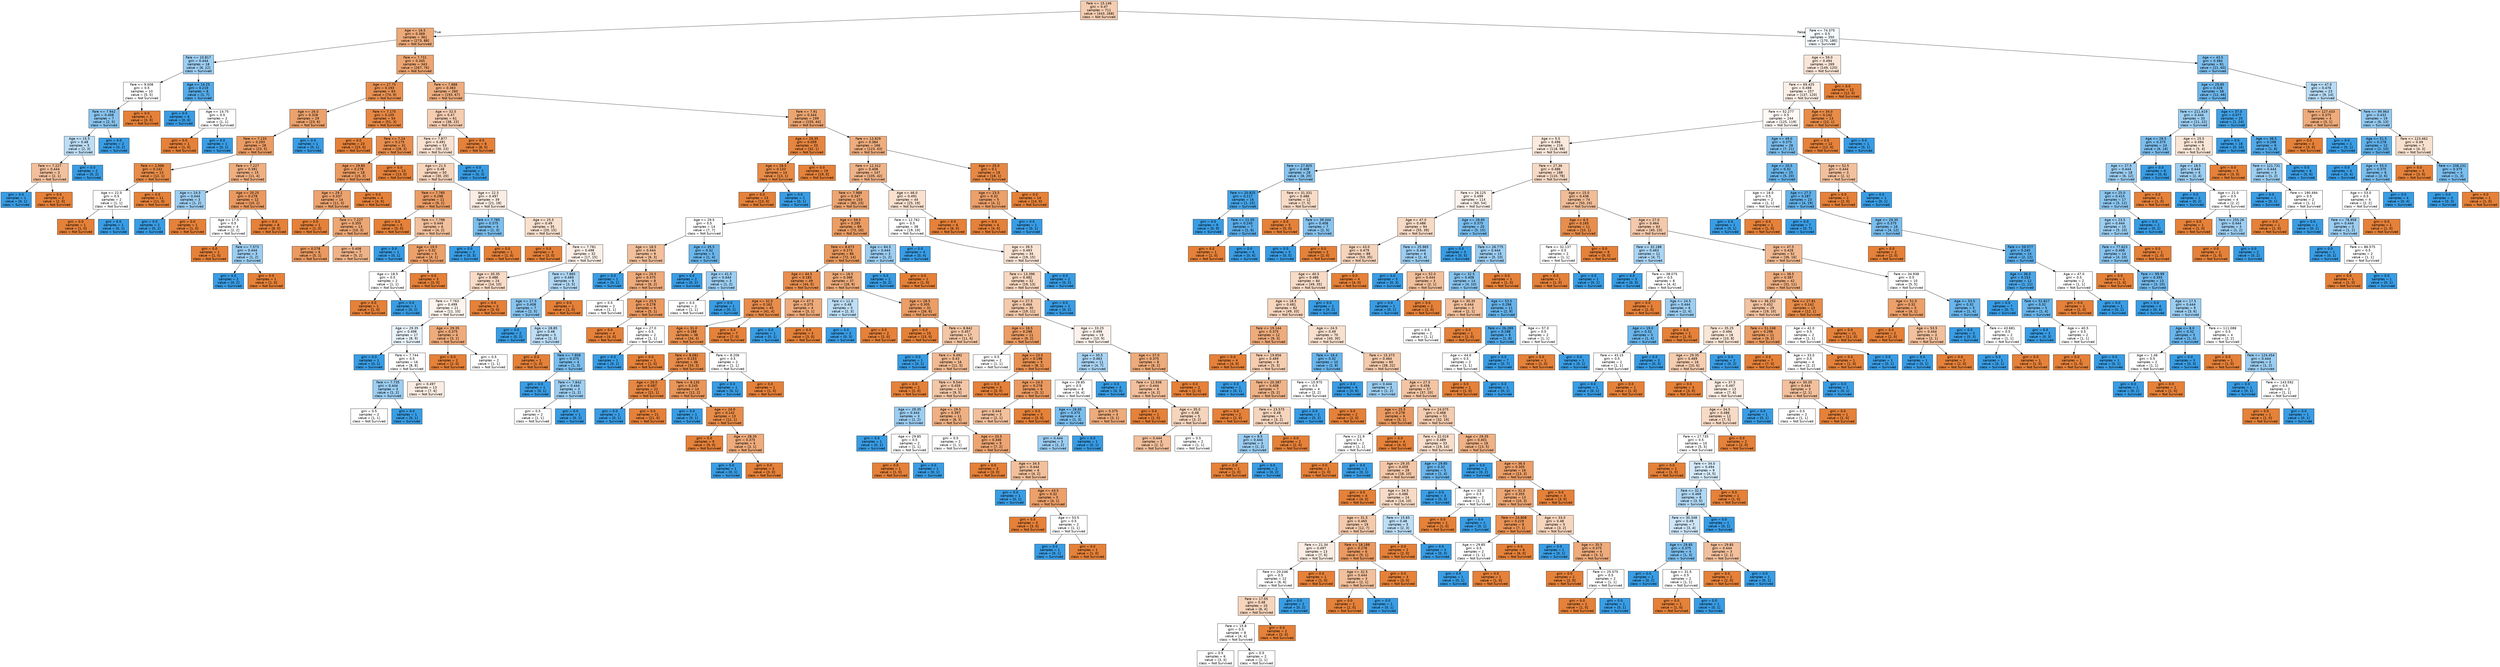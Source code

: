 digraph Tree {
node [shape=box, style="filled", color="black", fontname="helvetica"] ;
edge [fontname="helvetica"] ;
0 [label="Fare <= 15.146\ngini = 0.47\nsamples = 711\nvalue = [443, 268]\nclass = Not Survived", fillcolor="#f5cdb1"] ;
1 [label="Age <= 16.5\ngini = 0.369\nsamples = 361\nvalue = [273, 88]\nclass = Not Survived", fillcolor="#edaa79"] ;
0 -> 1 [labeldistance=2.5, labelangle=45, headlabel="True"] ;
2 [label="Fare <= 10.817\ngini = 0.444\nsamples = 18\nvalue = [6, 12]\nclass = Survived", fillcolor="#9ccef2"] ;
1 -> 2 ;
3 [label="Fare <= 9.008\ngini = 0.5\nsamples = 10\nvalue = [5, 5]\nclass = Not Survived", fillcolor="#ffffff"] ;
2 -> 3 ;
4 [label="Fare <= 7.942\ngini = 0.408\nsamples = 7\nvalue = [2, 5]\nclass = Survived", fillcolor="#88c4ef"] ;
3 -> 4 ;
5 [label="Age <= 15.5\ngini = 0.48\nsamples = 5\nvalue = [2, 3]\nclass = Survived", fillcolor="#bddef6"] ;
4 -> 5 ;
6 [label="Fare <= 7.227\ngini = 0.444\nsamples = 3\nvalue = [2, 1]\nclass = Not Survived", fillcolor="#f2c09c"] ;
5 -> 6 ;
7 [label="gini = 0.0\nsamples = 1\nvalue = [0, 1]\nclass = Survived", fillcolor="#399de5"] ;
6 -> 7 ;
8 [label="gini = 0.0\nsamples = 2\nvalue = [2, 0]\nclass = Not Survived", fillcolor="#e58139"] ;
6 -> 8 ;
9 [label="gini = 0.0\nsamples = 2\nvalue = [0, 2]\nclass = Survived", fillcolor="#399de5"] ;
5 -> 9 ;
10 [label="gini = 0.0\nsamples = 2\nvalue = [0, 2]\nclass = Survived", fillcolor="#399de5"] ;
4 -> 10 ;
11 [label="gini = 0.0\nsamples = 3\nvalue = [3, 0]\nclass = Not Survived", fillcolor="#e58139"] ;
3 -> 11 ;
12 [label="Age <= 14.25\ngini = 0.219\nsamples = 8\nvalue = [1, 7]\nclass = Survived", fillcolor="#55abe9"] ;
2 -> 12 ;
13 [label="gini = 0.0\nsamples = 6\nvalue = [0, 6]\nclass = Survived", fillcolor="#399de5"] ;
12 -> 13 ;
14 [label="Age <= 14.75\ngini = 0.5\nsamples = 2\nvalue = [1, 1]\nclass = Not Survived", fillcolor="#ffffff"] ;
12 -> 14 ;
15 [label="gini = 0.0\nsamples = 1\nvalue = [1, 0]\nclass = Not Survived", fillcolor="#e58139"] ;
14 -> 15 ;
16 [label="gini = 0.0\nsamples = 1\nvalue = [0, 1]\nclass = Survived", fillcolor="#399de5"] ;
14 -> 16 ;
17 [label="Fare <= 7.731\ngini = 0.345\nsamples = 343\nvalue = [267, 76]\nclass = Not Survived", fillcolor="#eca571"] ;
1 -> 17 ;
18 [label="Age <= 27.75\ngini = 0.193\nsamples = 83\nvalue = [74, 9]\nclass = Not Survived", fillcolor="#e89051"] ;
17 -> 18 ;
19 [label="Age <= 26.0\ngini = 0.328\nsamples = 29\nvalue = [23, 6]\nclass = Not Survived", fillcolor="#eca26d"] ;
18 -> 19 ;
20 [label="Fare <= 7.133\ngini = 0.293\nsamples = 28\nvalue = [23, 5]\nclass = Not Survived", fillcolor="#eb9c64"] ;
19 -> 20 ;
21 [label="Fare <= 2.006\ngini = 0.142\nsamples = 13\nvalue = [12, 1]\nclass = Not Survived", fillcolor="#e78c49"] ;
20 -> 21 ;
22 [label="Age <= 22.0\ngini = 0.5\nsamples = 2\nvalue = [1, 1]\nclass = Not Survived", fillcolor="#ffffff"] ;
21 -> 22 ;
23 [label="gini = 0.0\nsamples = 1\nvalue = [1, 0]\nclass = Not Survived", fillcolor="#e58139"] ;
22 -> 23 ;
24 [label="gini = 0.0\nsamples = 1\nvalue = [0, 1]\nclass = Survived", fillcolor="#399de5"] ;
22 -> 24 ;
25 [label="gini = 0.0\nsamples = 11\nvalue = [11, 0]\nclass = Not Survived", fillcolor="#e58139"] ;
21 -> 25 ;
26 [label="Fare <= 7.227\ngini = 0.391\nsamples = 15\nvalue = [11, 4]\nclass = Not Survived", fillcolor="#eeaf81"] ;
20 -> 26 ;
27 [label="Age <= 24.5\ngini = 0.444\nsamples = 3\nvalue = [1, 2]\nclass = Survived", fillcolor="#9ccef2"] ;
26 -> 27 ;
28 [label="gini = 0.0\nsamples = 2\nvalue = [0, 2]\nclass = Survived", fillcolor="#399de5"] ;
27 -> 28 ;
29 [label="gini = 0.0\nsamples = 1\nvalue = [1, 0]\nclass = Not Survived", fillcolor="#e58139"] ;
27 -> 29 ;
30 [label="Age <= 20.25\ngini = 0.278\nsamples = 12\nvalue = [10, 2]\nclass = Not Survived", fillcolor="#ea9a61"] ;
26 -> 30 ;
31 [label="Age <= 17.5\ngini = 0.5\nsamples = 4\nvalue = [2, 2]\nclass = Not Survived", fillcolor="#ffffff"] ;
30 -> 31 ;
32 [label="gini = 0.0\nsamples = 1\nvalue = [1, 0]\nclass = Not Survived", fillcolor="#e58139"] ;
31 -> 32 ;
33 [label="Fare <= 7.573\ngini = 0.444\nsamples = 3\nvalue = [1, 2]\nclass = Survived", fillcolor="#9ccef2"] ;
31 -> 33 ;
34 [label="gini = 0.0\nsamples = 2\nvalue = [0, 2]\nclass = Survived", fillcolor="#399de5"] ;
33 -> 34 ;
35 [label="gini = 0.0\nsamples = 1\nvalue = [1, 0]\nclass = Not Survived", fillcolor="#e58139"] ;
33 -> 35 ;
36 [label="gini = 0.0\nsamples = 8\nvalue = [8, 0]\nclass = Not Survived", fillcolor="#e58139"] ;
30 -> 36 ;
37 [label="gini = 0.0\nsamples = 1\nvalue = [0, 1]\nclass = Survived", fillcolor="#399de5"] ;
19 -> 37 ;
38 [label="Fare <= 7.175\ngini = 0.105\nsamples = 54\nvalue = [51, 3]\nclass = Not Survived", fillcolor="#e78845"] ;
18 -> 38 ;
39 [label="gini = 0.0\nsamples = 23\nvalue = [23, 0]\nclass = Not Survived", fillcolor="#e58139"] ;
38 -> 39 ;
40 [label="Fare <= 7.24\ngini = 0.175\nsamples = 31\nvalue = [28, 3]\nclass = Not Survived", fillcolor="#e88e4e"] ;
38 -> 40 ;
41 [label="Age <= 29.85\ngini = 0.278\nsamples = 18\nvalue = [15, 3]\nclass = Not Survived", fillcolor="#ea9a61"] ;
40 -> 41 ;
42 [label="Age <= 29.1\ngini = 0.337\nsamples = 14\nvalue = [11, 3]\nclass = Not Survived", fillcolor="#eca36f"] ;
41 -> 42 ;
43 [label="gini = 0.0\nsamples = 1\nvalue = [1, 0]\nclass = Not Survived", fillcolor="#e58139"] ;
42 -> 43 ;
44 [label="Fare <= 7.227\ngini = 0.355\nsamples = 13\nvalue = [10, 3]\nclass = Not Survived", fillcolor="#eda774"] ;
42 -> 44 ;
45 [label="gini = 0.278\nsamples = 6\nvalue = [5, 1]\nclass = Not Survived", fillcolor="#ea9a61"] ;
44 -> 45 ;
46 [label="gini = 0.408\nsamples = 7\nvalue = [5, 2]\nclass = Not Survived", fillcolor="#efb388"] ;
44 -> 46 ;
47 [label="gini = 0.0\nsamples = 4\nvalue = [4, 0]\nclass = Not Survived", fillcolor="#e58139"] ;
41 -> 47 ;
48 [label="gini = 0.0\nsamples = 13\nvalue = [13, 0]\nclass = Not Survived", fillcolor="#e58139"] ;
40 -> 48 ;
49 [label="Fare <= 7.888\ngini = 0.383\nsamples = 260\nvalue = [193, 67]\nclass = Not Survived", fillcolor="#eead7e"] ;
17 -> 49 ;
50 [label="Age <= 32.5\ngini = 0.47\nsamples = 61\nvalue = [38, 23]\nclass = Not Survived", fillcolor="#f5cdb1"] ;
49 -> 50 ;
51 [label="Fare <= 7.877\ngini = 0.491\nsamples = 53\nvalue = [30, 23]\nclass = Not Survived", fillcolor="#f9e2d1"] ;
50 -> 51 ;
52 [label="Age <= 21.5\ngini = 0.48\nsamples = 50\nvalue = [30, 20]\nclass = Not Survived", fillcolor="#f6d5bd"] ;
51 -> 52 ;
53 [label="Fare <= 7.785\ngini = 0.298\nsamples = 11\nvalue = [9, 2]\nclass = Not Survived", fillcolor="#eb9d65"] ;
52 -> 53 ;
54 [label="gini = 0.0\nsamples = 5\nvalue = [5, 0]\nclass = Not Survived", fillcolor="#e58139"] ;
53 -> 54 ;
55 [label="Fare <= 7.798\ngini = 0.444\nsamples = 6\nvalue = [4, 2]\nclass = Not Survived", fillcolor="#f2c09c"] ;
53 -> 55 ;
56 [label="gini = 0.0\nsamples = 1\nvalue = [0, 1]\nclass = Survived", fillcolor="#399de5"] ;
55 -> 56 ;
57 [label="Age <= 19.5\ngini = 0.32\nsamples = 5\nvalue = [4, 1]\nclass = Not Survived", fillcolor="#eca06a"] ;
55 -> 57 ;
58 [label="Age <= 18.5\ngini = 0.5\nsamples = 2\nvalue = [1, 1]\nclass = Not Survived", fillcolor="#ffffff"] ;
57 -> 58 ;
59 [label="gini = 0.0\nsamples = 1\nvalue = [1, 0]\nclass = Not Survived", fillcolor="#e58139"] ;
58 -> 59 ;
60 [label="gini = 0.0\nsamples = 1\nvalue = [0, 1]\nclass = Survived", fillcolor="#399de5"] ;
58 -> 60 ;
61 [label="gini = 0.0\nsamples = 3\nvalue = [3, 0]\nclass = Not Survived", fillcolor="#e58139"] ;
57 -> 61 ;
62 [label="Age <= 22.5\ngini = 0.497\nsamples = 39\nvalue = [21, 18]\nclass = Not Survived", fillcolor="#fbede3"] ;
52 -> 62 ;
63 [label="Fare <= 7.785\ngini = 0.375\nsamples = 4\nvalue = [1, 3]\nclass = Survived", fillcolor="#7bbeee"] ;
62 -> 63 ;
64 [label="gini = 0.0\nsamples = 3\nvalue = [0, 3]\nclass = Survived", fillcolor="#399de5"] ;
63 -> 64 ;
65 [label="gini = 0.0\nsamples = 1\nvalue = [1, 0]\nclass = Not Survived", fillcolor="#e58139"] ;
63 -> 65 ;
66 [label="Age <= 25.5\ngini = 0.49\nsamples = 35\nvalue = [20, 15]\nclass = Not Survived", fillcolor="#f8e0ce"] ;
62 -> 66 ;
67 [label="gini = 0.0\nsamples = 3\nvalue = [3, 0]\nclass = Not Survived", fillcolor="#e58139"] ;
66 -> 67 ;
68 [label="Fare <= 7.781\ngini = 0.498\nsamples = 32\nvalue = [17, 15]\nclass = Not Survived", fillcolor="#fcf0e8"] ;
66 -> 68 ;
69 [label="Age <= 30.35\ngini = 0.486\nsamples = 24\nvalue = [14, 10]\nclass = Not Survived", fillcolor="#f8dbc6"] ;
68 -> 69 ;
70 [label="Fare <= 7.763\ngini = 0.499\nsamples = 21\nvalue = [11, 10]\nclass = Not Survived", fillcolor="#fdf4ed"] ;
69 -> 70 ;
71 [label="Age <= 29.35\ngini = 0.498\nsamples = 17\nvalue = [8, 9]\nclass = Survived", fillcolor="#e9f4fc"] ;
70 -> 71 ;
72 [label="gini = 0.0\nsamples = 1\nvalue = [0, 1]\nclass = Survived", fillcolor="#399de5"] ;
71 -> 72 ;
73 [label="Fare <= 7.744\ngini = 0.5\nsamples = 16\nvalue = [8, 8]\nclass = Not Survived", fillcolor="#ffffff"] ;
71 -> 73 ;
74 [label="Fare <= 7.735\ngini = 0.444\nsamples = 3\nvalue = [1, 2]\nclass = Survived", fillcolor="#9ccef2"] ;
73 -> 74 ;
75 [label="gini = 0.5\nsamples = 2\nvalue = [1, 1]\nclass = Not Survived", fillcolor="#ffffff"] ;
74 -> 75 ;
76 [label="gini = 0.0\nsamples = 1\nvalue = [0, 1]\nclass = Survived", fillcolor="#399de5"] ;
74 -> 76 ;
77 [label="gini = 0.497\nsamples = 13\nvalue = [7, 6]\nclass = Not Survived", fillcolor="#fbede3"] ;
73 -> 77 ;
78 [label="Age <= 29.35\ngini = 0.375\nsamples = 4\nvalue = [3, 1]\nclass = Not Survived", fillcolor="#eeab7b"] ;
70 -> 78 ;
79 [label="gini = 0.0\nsamples = 2\nvalue = [2, 0]\nclass = Not Survived", fillcolor="#e58139"] ;
78 -> 79 ;
80 [label="gini = 0.5\nsamples = 2\nvalue = [1, 1]\nclass = Not Survived", fillcolor="#ffffff"] ;
78 -> 80 ;
81 [label="gini = 0.0\nsamples = 3\nvalue = [3, 0]\nclass = Not Survived", fillcolor="#e58139"] ;
69 -> 81 ;
82 [label="Fare <= 7.865\ngini = 0.469\nsamples = 8\nvalue = [3, 5]\nclass = Survived", fillcolor="#b0d8f5"] ;
68 -> 82 ;
83 [label="Age <= 27.5\ngini = 0.408\nsamples = 7\nvalue = [2, 5]\nclass = Survived", fillcolor="#88c4ef"] ;
82 -> 83 ;
84 [label="gini = 0.0\nsamples = 2\nvalue = [0, 2]\nclass = Survived", fillcolor="#399de5"] ;
83 -> 84 ;
85 [label="Age <= 28.85\ngini = 0.48\nsamples = 5\nvalue = [2, 3]\nclass = Survived", fillcolor="#bddef6"] ;
83 -> 85 ;
86 [label="gini = 0.0\nsamples = 1\nvalue = [1, 0]\nclass = Not Survived", fillcolor="#e58139"] ;
85 -> 86 ;
87 [label="Fare <= 7.808\ngini = 0.375\nsamples = 4\nvalue = [1, 3]\nclass = Survived", fillcolor="#7bbeee"] ;
85 -> 87 ;
88 [label="gini = 0.0\nsamples = 1\nvalue = [0, 1]\nclass = Survived", fillcolor="#399de5"] ;
87 -> 88 ;
89 [label="Fare <= 7.842\ngini = 0.444\nsamples = 3\nvalue = [1, 2]\nclass = Survived", fillcolor="#9ccef2"] ;
87 -> 89 ;
90 [label="gini = 0.5\nsamples = 2\nvalue = [1, 1]\nclass = Not Survived", fillcolor="#ffffff"] ;
89 -> 90 ;
91 [label="gini = 0.0\nsamples = 1\nvalue = [0, 1]\nclass = Survived", fillcolor="#399de5"] ;
89 -> 91 ;
92 [label="gini = 0.0\nsamples = 1\nvalue = [1, 0]\nclass = Not Survived", fillcolor="#e58139"] ;
82 -> 92 ;
93 [label="gini = 0.0\nsamples = 3\nvalue = [0, 3]\nclass = Survived", fillcolor="#399de5"] ;
51 -> 93 ;
94 [label="gini = 0.0\nsamples = 8\nvalue = [8, 0]\nclass = Not Survived", fillcolor="#e58139"] ;
50 -> 94 ;
95 [label="Fare <= 7.91\ngini = 0.344\nsamples = 199\nvalue = [155, 44]\nclass = Not Survived", fillcolor="#eca571"] ;
49 -> 95 ;
96 [label="Age <= 29.35\ngini = 0.059\nsamples = 33\nvalue = [32, 1]\nclass = Not Survived", fillcolor="#e6853f"] ;
95 -> 96 ;
97 [label="Age <= 28.5\ngini = 0.133\nsamples = 14\nvalue = [13, 1]\nclass = Not Survived", fillcolor="#e78b48"] ;
96 -> 97 ;
98 [label="gini = 0.0\nsamples = 13\nvalue = [13, 0]\nclass = Not Survived", fillcolor="#e58139"] ;
97 -> 98 ;
99 [label="gini = 0.0\nsamples = 1\nvalue = [0, 1]\nclass = Survived", fillcolor="#399de5"] ;
97 -> 99 ;
100 [label="gini = 0.0\nsamples = 19\nvalue = [19, 0]\nclass = Not Survived", fillcolor="#e58139"] ;
96 -> 100 ;
101 [label="Fare <= 13.929\ngini = 0.384\nsamples = 166\nvalue = [123, 43]\nclass = Not Survived", fillcolor="#eead7e"] ;
95 -> 101 ;
102 [label="Fare <= 12.312\ngini = 0.408\nsamples = 147\nvalue = [105, 42]\nclass = Not Survived", fillcolor="#efb388"] ;
101 -> 102 ;
103 [label="Fare <= 7.988\ngini = 0.347\nsamples = 103\nvalue = [80, 23]\nclass = Not Survived", fillcolor="#eca572"] ;
102 -> 103 ;
104 [label="Age <= 29.5\ngini = 0.5\nsamples = 14\nvalue = [7, 7]\nclass = Not Survived", fillcolor="#ffffff"] ;
103 -> 104 ;
105 [label="Age <= 18.5\ngini = 0.444\nsamples = 9\nvalue = [6, 3]\nclass = Not Survived", fillcolor="#f2c09c"] ;
104 -> 105 ;
106 [label="gini = 0.0\nsamples = 1\nvalue = [0, 1]\nclass = Survived", fillcolor="#399de5"] ;
105 -> 106 ;
107 [label="Age <= 20.5\ngini = 0.375\nsamples = 8\nvalue = [6, 2]\nclass = Not Survived", fillcolor="#eeab7b"] ;
105 -> 107 ;
108 [label="gini = 0.5\nsamples = 2\nvalue = [1, 1]\nclass = Not Survived", fillcolor="#ffffff"] ;
107 -> 108 ;
109 [label="Age <= 25.5\ngini = 0.278\nsamples = 6\nvalue = [5, 1]\nclass = Not Survived", fillcolor="#ea9a61"] ;
107 -> 109 ;
110 [label="gini = 0.0\nsamples = 4\nvalue = [4, 0]\nclass = Not Survived", fillcolor="#e58139"] ;
109 -> 110 ;
111 [label="Age <= 27.0\ngini = 0.5\nsamples = 2\nvalue = [1, 1]\nclass = Not Survived", fillcolor="#ffffff"] ;
109 -> 111 ;
112 [label="gini = 0.0\nsamples = 1\nvalue = [0, 1]\nclass = Survived", fillcolor="#399de5"] ;
111 -> 112 ;
113 [label="gini = 0.0\nsamples = 1\nvalue = [1, 0]\nclass = Not Survived", fillcolor="#e58139"] ;
111 -> 113 ;
114 [label="Age <= 35.5\ngini = 0.32\nsamples = 5\nvalue = [1, 4]\nclass = Survived", fillcolor="#6ab6ec"] ;
104 -> 114 ;
115 [label="gini = 0.0\nsamples = 2\nvalue = [0, 2]\nclass = Survived", fillcolor="#399de5"] ;
114 -> 115 ;
116 [label="Age <= 41.5\ngini = 0.444\nsamples = 3\nvalue = [1, 2]\nclass = Survived", fillcolor="#9ccef2"] ;
114 -> 116 ;
117 [label="gini = 0.5\nsamples = 2\nvalue = [1, 1]\nclass = Not Survived", fillcolor="#ffffff"] ;
116 -> 117 ;
118 [label="gini = 0.0\nsamples = 1\nvalue = [0, 1]\nclass = Survived", fillcolor="#399de5"] ;
116 -> 118 ;
119 [label="Age <= 59.5\ngini = 0.295\nsamples = 89\nvalue = [73, 16]\nclass = Not Survived", fillcolor="#eb9d64"] ;
103 -> 119 ;
120 [label="Fare <= 8.673\ngini = 0.273\nsamples = 86\nvalue = [72, 14]\nclass = Not Survived", fillcolor="#ea9a5f"] ;
119 -> 120 ;
121 [label="Age <= 44.5\ngini = 0.183\nsamples = 49\nvalue = [44, 5]\nclass = Not Survived", fillcolor="#e88f50"] ;
120 -> 121 ;
122 [label="Age <= 32.5\ngini = 0.162\nsamples = 45\nvalue = [41, 4]\nclass = Not Survived", fillcolor="#e88d4c"] ;
121 -> 122 ;
123 [label="Age <= 31.0\ngini = 0.188\nsamples = 38\nvalue = [34, 4]\nclass = Not Survived", fillcolor="#e89050"] ;
122 -> 123 ;
124 [label="Fare <= 8.081\ngini = 0.153\nsamples = 36\nvalue = [33, 3]\nclass = Not Survived", fillcolor="#e78c4b"] ;
123 -> 124 ;
125 [label="Age <= 20.0\ngini = 0.087\nsamples = 22\nvalue = [21, 1]\nclass = Not Survived", fillcolor="#e68742"] ;
124 -> 125 ;
126 [label="gini = 0.0\nsamples = 1\nvalue = [0, 1]\nclass = Survived", fillcolor="#399de5"] ;
125 -> 126 ;
127 [label="gini = 0.0\nsamples = 21\nvalue = [21, 0]\nclass = Not Survived", fillcolor="#e58139"] ;
125 -> 127 ;
128 [label="Fare <= 8.135\ngini = 0.245\nsamples = 14\nvalue = [12, 2]\nclass = Not Survived", fillcolor="#e9965a"] ;
124 -> 128 ;
129 [label="gini = 0.0\nsamples = 1\nvalue = [0, 1]\nclass = Survived", fillcolor="#399de5"] ;
128 -> 129 ;
130 [label="Age <= 24.0\ngini = 0.142\nsamples = 13\nvalue = [12, 1]\nclass = Not Survived", fillcolor="#e78c49"] ;
128 -> 130 ;
131 [label="gini = 0.0\nsamples = 9\nvalue = [9, 0]\nclass = Not Survived", fillcolor="#e58139"] ;
130 -> 131 ;
132 [label="Age <= 28.35\ngini = 0.375\nsamples = 4\nvalue = [3, 1]\nclass = Not Survived", fillcolor="#eeab7b"] ;
130 -> 132 ;
133 [label="gini = 0.0\nsamples = 1\nvalue = [0, 1]\nclass = Survived", fillcolor="#399de5"] ;
132 -> 133 ;
134 [label="gini = 0.0\nsamples = 3\nvalue = [3, 0]\nclass = Not Survived", fillcolor="#e58139"] ;
132 -> 134 ;
135 [label="Fare <= 8.206\ngini = 0.5\nsamples = 2\nvalue = [1, 1]\nclass = Not Survived", fillcolor="#ffffff"] ;
123 -> 135 ;
136 [label="gini = 0.0\nsamples = 1\nvalue = [0, 1]\nclass = Survived", fillcolor="#399de5"] ;
135 -> 136 ;
137 [label="gini = 0.0\nsamples = 1\nvalue = [1, 0]\nclass = Not Survived", fillcolor="#e58139"] ;
135 -> 137 ;
138 [label="gini = 0.0\nsamples = 7\nvalue = [7, 0]\nclass = Not Survived", fillcolor="#e58139"] ;
122 -> 138 ;
139 [label="Age <= 47.5\ngini = 0.375\nsamples = 4\nvalue = [3, 1]\nclass = Not Survived", fillcolor="#eeab7b"] ;
121 -> 139 ;
140 [label="gini = 0.0\nsamples = 1\nvalue = [0, 1]\nclass = Survived", fillcolor="#399de5"] ;
139 -> 140 ;
141 [label="gini = 0.0\nsamples = 3\nvalue = [3, 0]\nclass = Not Survived", fillcolor="#e58139"] ;
139 -> 141 ;
142 [label="Age <= 18.5\ngini = 0.368\nsamples = 37\nvalue = [28, 9]\nclass = Not Survived", fillcolor="#edaa79"] ;
120 -> 142 ;
143 [label="Fare <= 11.0\ngini = 0.48\nsamples = 5\nvalue = [2, 3]\nclass = Survived", fillcolor="#bddef6"] ;
142 -> 143 ;
144 [label="gini = 0.0\nsamples = 3\nvalue = [0, 3]\nclass = Survived", fillcolor="#399de5"] ;
143 -> 144 ;
145 [label="gini = 0.0\nsamples = 2\nvalue = [2, 0]\nclass = Not Survived", fillcolor="#e58139"] ;
143 -> 145 ;
146 [label="Age <= 28.5\ngini = 0.305\nsamples = 32\nvalue = [26, 6]\nclass = Not Survived", fillcolor="#eb9e67"] ;
142 -> 146 ;
147 [label="gini = 0.0\nsamples = 15\nvalue = [15, 0]\nclass = Not Survived", fillcolor="#e58139"] ;
146 -> 147 ;
148 [label="Fare <= 8.842\ngini = 0.457\nsamples = 17\nvalue = [11, 6]\nclass = Not Survived", fillcolor="#f3c6a5"] ;
146 -> 148 ;
149 [label="gini = 0.0\nsamples = 1\nvalue = [0, 1]\nclass = Survived", fillcolor="#399de5"] ;
148 -> 149 ;
150 [label="Fare <= 9.492\ngini = 0.43\nsamples = 16\nvalue = [11, 5]\nclass = Not Survived", fillcolor="#f1ba93"] ;
148 -> 150 ;
151 [label="gini = 0.0\nsamples = 2\nvalue = [2, 0]\nclass = Not Survived", fillcolor="#e58139"] ;
150 -> 151 ;
152 [label="Fare <= 9.544\ngini = 0.459\nsamples = 14\nvalue = [9, 5]\nclass = Not Survived", fillcolor="#f3c7a7"] ;
150 -> 152 ;
153 [label="Age <= 29.35\ngini = 0.444\nsamples = 3\nvalue = [1, 2]\nclass = Survived", fillcolor="#9ccef2"] ;
152 -> 153 ;
154 [label="gini = 0.0\nsamples = 1\nvalue = [0, 1]\nclass = Survived", fillcolor="#399de5"] ;
153 -> 154 ;
155 [label="Age <= 29.85\ngini = 0.5\nsamples = 2\nvalue = [1, 1]\nclass = Not Survived", fillcolor="#ffffff"] ;
153 -> 155 ;
156 [label="gini = 0.0\nsamples = 1\nvalue = [1, 0]\nclass = Not Survived", fillcolor="#e58139"] ;
155 -> 156 ;
157 [label="gini = 0.0\nsamples = 1\nvalue = [0, 1]\nclass = Survived", fillcolor="#399de5"] ;
155 -> 157 ;
158 [label="Age <= 29.5\ngini = 0.397\nsamples = 11\nvalue = [8, 3]\nclass = Not Survived", fillcolor="#efb083"] ;
152 -> 158 ;
159 [label="gini = 0.5\nsamples = 2\nvalue = [1, 1]\nclass = Not Survived", fillcolor="#ffffff"] ;
158 -> 159 ;
160 [label="Age <= 33.5\ngini = 0.346\nsamples = 9\nvalue = [7, 2]\nclass = Not Survived", fillcolor="#eca572"] ;
158 -> 160 ;
161 [label="gini = 0.0\nsamples = 3\nvalue = [3, 0]\nclass = Not Survived", fillcolor="#e58139"] ;
160 -> 161 ;
162 [label="Age <= 34.5\ngini = 0.444\nsamples = 6\nvalue = [4, 2]\nclass = Not Survived", fillcolor="#f2c09c"] ;
160 -> 162 ;
163 [label="gini = 0.0\nsamples = 1\nvalue = [0, 1]\nclass = Survived", fillcolor="#399de5"] ;
162 -> 163 ;
164 [label="Age <= 43.5\ngini = 0.32\nsamples = 5\nvalue = [4, 1]\nclass = Not Survived", fillcolor="#eca06a"] ;
162 -> 164 ;
165 [label="gini = 0.0\nsamples = 3\nvalue = [3, 0]\nclass = Not Survived", fillcolor="#e58139"] ;
164 -> 165 ;
166 [label="Age <= 53.5\ngini = 0.5\nsamples = 2\nvalue = [1, 1]\nclass = Not Survived", fillcolor="#ffffff"] ;
164 -> 166 ;
167 [label="gini = 0.0\nsamples = 1\nvalue = [0, 1]\nclass = Survived", fillcolor="#399de5"] ;
166 -> 167 ;
168 [label="gini = 0.0\nsamples = 1\nvalue = [1, 0]\nclass = Not Survived", fillcolor="#e58139"] ;
166 -> 168 ;
169 [label="Age <= 64.5\ngini = 0.444\nsamples = 3\nvalue = [1, 2]\nclass = Survived", fillcolor="#9ccef2"] ;
119 -> 169 ;
170 [label="gini = 0.0\nsamples = 2\nvalue = [0, 2]\nclass = Survived", fillcolor="#399de5"] ;
169 -> 170 ;
171 [label="gini = 0.0\nsamples = 1\nvalue = [1, 0]\nclass = Not Survived", fillcolor="#e58139"] ;
169 -> 171 ;
172 [label="Age <= 46.0\ngini = 0.491\nsamples = 44\nvalue = [25, 19]\nclass = Not Survived", fillcolor="#f9e1cf"] ;
102 -> 172 ;
173 [label="Fare <= 12.762\ngini = 0.5\nsamples = 38\nvalue = [19, 19]\nclass = Not Survived", fillcolor="#ffffff"] ;
172 -> 173 ;
174 [label="gini = 0.0\nsamples = 4\nvalue = [0, 4]\nclass = Survived", fillcolor="#399de5"] ;
173 -> 174 ;
175 [label="Age <= 39.5\ngini = 0.493\nsamples = 34\nvalue = [19, 15]\nclass = Not Survived", fillcolor="#fae4d5"] ;
173 -> 175 ;
176 [label="Fare <= 13.396\ngini = 0.482\nsamples = 32\nvalue = [19, 13]\nclass = Not Survived", fillcolor="#f7d7c0"] ;
175 -> 176 ;
177 [label="Age <= 27.5\ngini = 0.464\nsamples = 30\nvalue = [19, 11]\nclass = Not Survived", fillcolor="#f4caac"] ;
176 -> 177 ;
178 [label="Age <= 18.5\ngini = 0.298\nsamples = 11\nvalue = [9, 2]\nclass = Not Survived", fillcolor="#eb9d65"] ;
177 -> 178 ;
179 [label="gini = 0.5\nsamples = 2\nvalue = [1, 1]\nclass = Not Survived", fillcolor="#ffffff"] ;
178 -> 179 ;
180 [label="Age <= 23.5\ngini = 0.198\nsamples = 9\nvalue = [8, 1]\nclass = Not Survived", fillcolor="#e89152"] ;
178 -> 180 ;
181 [label="gini = 0.0\nsamples = 3\nvalue = [3, 0]\nclass = Not Survived", fillcolor="#e58139"] ;
180 -> 181 ;
182 [label="Age <= 24.5\ngini = 0.278\nsamples = 6\nvalue = [5, 1]\nclass = Not Survived", fillcolor="#ea9a61"] ;
180 -> 182 ;
183 [label="gini = 0.444\nsamples = 3\nvalue = [2, 1]\nclass = Not Survived", fillcolor="#f2c09c"] ;
182 -> 183 ;
184 [label="gini = 0.0\nsamples = 3\nvalue = [3, 0]\nclass = Not Survived", fillcolor="#e58139"] ;
182 -> 184 ;
185 [label="Age <= 33.25\ngini = 0.499\nsamples = 19\nvalue = [10, 9]\nclass = Not Survived", fillcolor="#fcf2eb"] ;
177 -> 185 ;
186 [label="Age <= 30.5\ngini = 0.463\nsamples = 11\nvalue = [4, 7]\nclass = Survived", fillcolor="#aad5f4"] ;
185 -> 186 ;
187 [label="Age <= 29.85\ngini = 0.5\nsamples = 8\nvalue = [4, 4]\nclass = Not Survived", fillcolor="#ffffff"] ;
186 -> 187 ;
188 [label="Age <= 28.85\ngini = 0.375\nsamples = 4\nvalue = [1, 3]\nclass = Survived", fillcolor="#7bbeee"] ;
187 -> 188 ;
189 [label="gini = 0.444\nsamples = 3\nvalue = [1, 2]\nclass = Survived", fillcolor="#9ccef2"] ;
188 -> 189 ;
190 [label="gini = 0.0\nsamples = 1\nvalue = [0, 1]\nclass = Survived", fillcolor="#399de5"] ;
188 -> 190 ;
191 [label="gini = 0.375\nsamples = 4\nvalue = [3, 1]\nclass = Not Survived", fillcolor="#eeab7b"] ;
187 -> 191 ;
192 [label="gini = 0.0\nsamples = 3\nvalue = [0, 3]\nclass = Survived", fillcolor="#399de5"] ;
186 -> 192 ;
193 [label="Age <= 37.0\ngini = 0.375\nsamples = 8\nvalue = [6, 2]\nclass = Not Survived", fillcolor="#eeab7b"] ;
185 -> 193 ;
194 [label="Fare <= 12.938\ngini = 0.444\nsamples = 6\nvalue = [4, 2]\nclass = Not Survived", fillcolor="#f2c09c"] ;
193 -> 194 ;
195 [label="gini = 0.0\nsamples = 1\nvalue = [1, 0]\nclass = Not Survived", fillcolor="#e58139"] ;
194 -> 195 ;
196 [label="Age <= 35.0\ngini = 0.48\nsamples = 5\nvalue = [3, 2]\nclass = Not Survived", fillcolor="#f6d5bd"] ;
194 -> 196 ;
197 [label="gini = 0.444\nsamples = 3\nvalue = [2, 1]\nclass = Not Survived", fillcolor="#f2c09c"] ;
196 -> 197 ;
198 [label="gini = 0.5\nsamples = 2\nvalue = [1, 1]\nclass = Not Survived", fillcolor="#ffffff"] ;
196 -> 198 ;
199 [label="gini = 0.0\nsamples = 2\nvalue = [2, 0]\nclass = Not Survived", fillcolor="#e58139"] ;
193 -> 199 ;
200 [label="gini = 0.0\nsamples = 2\nvalue = [0, 2]\nclass = Survived", fillcolor="#399de5"] ;
176 -> 200 ;
201 [label="gini = 0.0\nsamples = 2\nvalue = [0, 2]\nclass = Survived", fillcolor="#399de5"] ;
175 -> 201 ;
202 [label="gini = 0.0\nsamples = 6\nvalue = [6, 0]\nclass = Not Survived", fillcolor="#e58139"] ;
172 -> 202 ;
203 [label="Age <= 25.0\ngini = 0.1\nsamples = 19\nvalue = [18, 1]\nclass = Not Survived", fillcolor="#e68844"] ;
101 -> 203 ;
204 [label="Age <= 23.5\ngini = 0.32\nsamples = 5\nvalue = [4, 1]\nclass = Not Survived", fillcolor="#eca06a"] ;
203 -> 204 ;
205 [label="gini = 0.0\nsamples = 4\nvalue = [4, 0]\nclass = Not Survived", fillcolor="#e58139"] ;
204 -> 205 ;
206 [label="gini = 0.0\nsamples = 1\nvalue = [0, 1]\nclass = Survived", fillcolor="#399de5"] ;
204 -> 206 ;
207 [label="gini = 0.0\nsamples = 14\nvalue = [14, 0]\nclass = Not Survived", fillcolor="#e58139"] ;
203 -> 207 ;
208 [label="Fare <= 74.375\ngini = 0.5\nsamples = 350\nvalue = [170, 180]\nclass = Survived", fillcolor="#f4fafe"] ;
0 -> 208 [labeldistance=2.5, labelangle=-45, headlabel="False"] ;
209 [label="Age <= 59.0\ngini = 0.494\nsamples = 269\nvalue = [149, 120]\nclass = Not Survived", fillcolor="#fae6d8"] ;
208 -> 209 ;
210 [label="Fare <= 69.425\ngini = 0.498\nsamples = 257\nvalue = [137, 120]\nclass = Not Survived", fillcolor="#fcefe6"] ;
209 -> 210 ;
211 [label="Fare <= 52.277\ngini = 0.5\nsamples = 244\nvalue = [125, 119]\nclass = Not Survived", fillcolor="#fef9f5"] ;
210 -> 211 ;
212 [label="Age <= 5.5\ngini = 0.496\nsamples = 216\nvalue = [118, 98]\nclass = Not Survived", fillcolor="#fbeadd"] ;
211 -> 212 ;
213 [label="Fare <= 27.825\ngini = 0.408\nsamples = 28\nvalue = [8, 20]\nclass = Survived", fillcolor="#88c4ef"] ;
212 -> 213 ;
214 [label="Fare <= 20.825\ngini = 0.117\nsamples = 16\nvalue = [1, 15]\nclass = Survived", fillcolor="#46a4e7"] ;
213 -> 214 ;
215 [label="gini = 0.0\nsamples = 9\nvalue = [0, 9]\nclass = Survived", fillcolor="#399de5"] ;
214 -> 215 ;
216 [label="Fare <= 21.55\ngini = 0.245\nsamples = 7\nvalue = [1, 6]\nclass = Survived", fillcolor="#5aade9"] ;
214 -> 216 ;
217 [label="gini = 0.0\nsamples = 1\nvalue = [1, 0]\nclass = Not Survived", fillcolor="#e58139"] ;
216 -> 217 ;
218 [label="gini = 0.0\nsamples = 6\nvalue = [0, 6]\nclass = Survived", fillcolor="#399de5"] ;
216 -> 218 ;
219 [label="Fare <= 31.331\ngini = 0.486\nsamples = 12\nvalue = [7, 5]\nclass = Not Survived", fillcolor="#f8dbc6"] ;
213 -> 219 ;
220 [label="gini = 0.0\nsamples = 5\nvalue = [5, 0]\nclass = Not Survived", fillcolor="#e58139"] ;
219 -> 220 ;
221 [label="Fare <= 39.344\ngini = 0.408\nsamples = 7\nvalue = [2, 5]\nclass = Survived", fillcolor="#88c4ef"] ;
219 -> 221 ;
222 [label="gini = 0.0\nsamples = 5\nvalue = [0, 5]\nclass = Survived", fillcolor="#399de5"] ;
221 -> 222 ;
223 [label="gini = 0.0\nsamples = 2\nvalue = [2, 0]\nclass = Not Survived", fillcolor="#e58139"] ;
221 -> 223 ;
224 [label="Fare <= 27.36\ngini = 0.486\nsamples = 188\nvalue = [110, 78]\nclass = Not Survived", fillcolor="#f7dac5"] ;
212 -> 224 ;
225 [label="Fare <= 26.125\ngini = 0.499\nsamples = 114\nvalue = [60, 54]\nclass = Not Survived", fillcolor="#fcf2eb"] ;
224 -> 225 ;
226 [label="Age <= 47.0\ngini = 0.486\nsamples = 94\nvalue = [55, 39]\nclass = Not Survived", fillcolor="#f7dac5"] ;
225 -> 226 ;
227 [label="Age <= 43.0\ngini = 0.479\nsamples = 88\nvalue = [53, 35]\nclass = Not Survived", fillcolor="#f6d4bc"] ;
226 -> 227 ;
228 [label="Age <= 40.5\ngini = 0.486\nsamples = 84\nvalue = [49, 35]\nclass = Not Survived", fillcolor="#f8dbc6"] ;
227 -> 228 ;
229 [label="Age <= 18.5\ngini = 0.481\nsamples = 82\nvalue = [49, 33]\nclass = Not Survived", fillcolor="#f7d6be"] ;
228 -> 229 ;
230 [label="Fare <= 19.144\ngini = 0.375\nsamples = 12\nvalue = [9, 3]\nclass = Not Survived", fillcolor="#eeab7b"] ;
229 -> 230 ;
231 [label="gini = 0.0\nsamples = 4\nvalue = [4, 0]\nclass = Not Survived", fillcolor="#e58139"] ;
230 -> 231 ;
232 [label="Fare <= 19.856\ngini = 0.469\nsamples = 8\nvalue = [5, 3]\nclass = Not Survived", fillcolor="#f5cdb0"] ;
230 -> 232 ;
233 [label="gini = 0.0\nsamples = 1\nvalue = [0, 1]\nclass = Survived", fillcolor="#399de5"] ;
232 -> 233 ;
234 [label="Fare <= 20.387\ngini = 0.408\nsamples = 7\nvalue = [5, 2]\nclass = Not Survived", fillcolor="#efb388"] ;
232 -> 234 ;
235 [label="gini = 0.0\nsamples = 2\nvalue = [2, 0]\nclass = Not Survived", fillcolor="#e58139"] ;
234 -> 235 ;
236 [label="Fare <= 23.575\ngini = 0.48\nsamples = 5\nvalue = [3, 2]\nclass = Not Survived", fillcolor="#f6d5bd"] ;
234 -> 236 ;
237 [label="Age <= 8.5\ngini = 0.444\nsamples = 3\nvalue = [1, 2]\nclass = Survived", fillcolor="#9ccef2"] ;
236 -> 237 ;
238 [label="gini = 0.0\nsamples = 1\nvalue = [1, 0]\nclass = Not Survived", fillcolor="#e58139"] ;
237 -> 238 ;
239 [label="gini = 0.0\nsamples = 2\nvalue = [0, 2]\nclass = Survived", fillcolor="#399de5"] ;
237 -> 239 ;
240 [label="gini = 0.0\nsamples = 2\nvalue = [2, 0]\nclass = Not Survived", fillcolor="#e58139"] ;
236 -> 240 ;
241 [label="Age <= 24.5\ngini = 0.49\nsamples = 70\nvalue = [40, 30]\nclass = Not Survived", fillcolor="#f8e0ce"] ;
229 -> 241 ;
242 [label="Fare <= 16.4\ngini = 0.32\nsamples = 10\nvalue = [2, 8]\nclass = Survived", fillcolor="#6ab6ec"] ;
241 -> 242 ;
243 [label="Fare <= 15.975\ngini = 0.5\nsamples = 4\nvalue = [2, 2]\nclass = Not Survived", fillcolor="#ffffff"] ;
242 -> 243 ;
244 [label="gini = 0.0\nsamples = 2\nvalue = [0, 2]\nclass = Survived", fillcolor="#399de5"] ;
243 -> 244 ;
245 [label="gini = 0.0\nsamples = 2\nvalue = [2, 0]\nclass = Not Survived", fillcolor="#e58139"] ;
243 -> 245 ;
246 [label="gini = 0.0\nsamples = 6\nvalue = [0, 6]\nclass = Survived", fillcolor="#399de5"] ;
242 -> 246 ;
247 [label="Fare <= 15.373\ngini = 0.464\nsamples = 60\nvalue = [38, 22]\nclass = Not Survived", fillcolor="#f4caac"] ;
241 -> 247 ;
248 [label="gini = 0.444\nsamples = 3\nvalue = [1, 2]\nclass = Survived", fillcolor="#9ccef2"] ;
247 -> 248 ;
249 [label="Age <= 27.5\ngini = 0.456\nsamples = 57\nvalue = [37, 20]\nclass = Not Survived", fillcolor="#f3c5a4"] ;
247 -> 249 ;
250 [label="Age <= 25.5\ngini = 0.278\nsamples = 6\nvalue = [5, 1]\nclass = Not Survived", fillcolor="#ea9a61"] ;
249 -> 250 ;
251 [label="Fare <= 21.9\ngini = 0.5\nsamples = 2\nvalue = [1, 1]\nclass = Not Survived", fillcolor="#ffffff"] ;
250 -> 251 ;
252 [label="gini = 0.0\nsamples = 1\nvalue = [1, 0]\nclass = Not Survived", fillcolor="#e58139"] ;
251 -> 252 ;
253 [label="gini = 0.0\nsamples = 1\nvalue = [0, 1]\nclass = Survived", fillcolor="#399de5"] ;
251 -> 253 ;
254 [label="gini = 0.0\nsamples = 4\nvalue = [4, 0]\nclass = Not Survived", fillcolor="#e58139"] ;
250 -> 254 ;
255 [label="Fare <= 24.075\ngini = 0.468\nsamples = 51\nvalue = [32, 19]\nclass = Not Survived", fillcolor="#f4ccaf"] ;
249 -> 255 ;
256 [label="Fare <= 22.019\ngini = 0.489\nsamples = 33\nvalue = [19, 14]\nclass = Not Survived", fillcolor="#f8decb"] ;
255 -> 256 ;
257 [label="Age <= 29.35\ngini = 0.459\nsamples = 28\nvalue = [18, 10]\nclass = Not Survived", fillcolor="#f3c7a7"] ;
256 -> 257 ;
258 [label="gini = 0.0\nsamples = 4\nvalue = [4, 0]\nclass = Not Survived", fillcolor="#e58139"] ;
257 -> 258 ;
259 [label="Age <= 34.5\ngini = 0.486\nsamples = 24\nvalue = [14, 10]\nclass = Not Survived", fillcolor="#f8dbc6"] ;
257 -> 259 ;
260 [label="Age <= 31.5\ngini = 0.465\nsamples = 19\nvalue = [12, 7]\nclass = Not Survived", fillcolor="#f4caac"] ;
259 -> 260 ;
261 [label="Fare <= 21.34\ngini = 0.497\nsamples = 13\nvalue = [7, 6]\nclass = Not Survived", fillcolor="#fbede3"] ;
260 -> 261 ;
262 [label="Fare <= 20.246\ngini = 0.5\nsamples = 12\nvalue = [6, 6]\nclass = Not Survived", fillcolor="#ffffff"] ;
261 -> 262 ;
263 [label="Fare <= 17.05\ngini = 0.48\nsamples = 10\nvalue = [6, 4]\nclass = Not Survived", fillcolor="#f6d5bd"] ;
262 -> 263 ;
264 [label="Fare <= 15.8\ngini = 0.5\nsamples = 8\nvalue = [4, 4]\nclass = Not Survived", fillcolor="#ffffff"] ;
263 -> 264 ;
265 [label="gini = 0.5\nsamples = 6\nvalue = [3, 3]\nclass = Not Survived", fillcolor="#ffffff"] ;
264 -> 265 ;
266 [label="gini = 0.5\nsamples = 2\nvalue = [1, 1]\nclass = Not Survived", fillcolor="#ffffff"] ;
264 -> 266 ;
267 [label="gini = 0.0\nsamples = 2\nvalue = [2, 0]\nclass = Not Survived", fillcolor="#e58139"] ;
263 -> 267 ;
268 [label="gini = 0.0\nsamples = 2\nvalue = [0, 2]\nclass = Survived", fillcolor="#399de5"] ;
262 -> 268 ;
269 [label="gini = 0.0\nsamples = 1\nvalue = [1, 0]\nclass = Not Survived", fillcolor="#e58139"] ;
261 -> 269 ;
270 [label="Fare <= 18.188\ngini = 0.278\nsamples = 6\nvalue = [5, 1]\nclass = Not Survived", fillcolor="#ea9a61"] ;
260 -> 270 ;
271 [label="Age <= 32.5\ngini = 0.444\nsamples = 3\nvalue = [2, 1]\nclass = Not Survived", fillcolor="#f2c09c"] ;
270 -> 271 ;
272 [label="gini = 0.0\nsamples = 2\nvalue = [2, 0]\nclass = Not Survived", fillcolor="#e58139"] ;
271 -> 272 ;
273 [label="gini = 0.0\nsamples = 1\nvalue = [0, 1]\nclass = Survived", fillcolor="#399de5"] ;
271 -> 273 ;
274 [label="gini = 0.0\nsamples = 3\nvalue = [3, 0]\nclass = Not Survived", fillcolor="#e58139"] ;
270 -> 274 ;
275 [label="Fare <= 15.65\ngini = 0.48\nsamples = 5\nvalue = [2, 3]\nclass = Survived", fillcolor="#bddef6"] ;
259 -> 275 ;
276 [label="gini = 0.0\nsamples = 2\nvalue = [2, 0]\nclass = Not Survived", fillcolor="#e58139"] ;
275 -> 276 ;
277 [label="gini = 0.0\nsamples = 3\nvalue = [0, 3]\nclass = Survived", fillcolor="#399de5"] ;
275 -> 277 ;
278 [label="Age <= 29.85\ngini = 0.32\nsamples = 5\nvalue = [1, 4]\nclass = Survived", fillcolor="#6ab6ec"] ;
256 -> 278 ;
279 [label="gini = 0.0\nsamples = 3\nvalue = [0, 3]\nclass = Survived", fillcolor="#399de5"] ;
278 -> 279 ;
280 [label="Age <= 32.0\ngini = 0.5\nsamples = 2\nvalue = [1, 1]\nclass = Not Survived", fillcolor="#ffffff"] ;
278 -> 280 ;
281 [label="gini = 0.0\nsamples = 1\nvalue = [1, 0]\nclass = Not Survived", fillcolor="#e58139"] ;
280 -> 281 ;
282 [label="gini = 0.0\nsamples = 1\nvalue = [0, 1]\nclass = Survived", fillcolor="#399de5"] ;
280 -> 282 ;
283 [label="Age <= 29.35\ngini = 0.401\nsamples = 18\nvalue = [13, 5]\nclass = Not Survived", fillcolor="#efb185"] ;
255 -> 283 ;
284 [label="gini = 0.0\nsamples = 2\nvalue = [0, 2]\nclass = Survived", fillcolor="#399de5"] ;
283 -> 284 ;
285 [label="Age <= 36.5\ngini = 0.305\nsamples = 16\nvalue = [13, 3]\nclass = Not Survived", fillcolor="#eb9e67"] ;
283 -> 285 ;
286 [label="Age <= 31.0\ngini = 0.355\nsamples = 13\nvalue = [10, 3]\nclass = Not Survived", fillcolor="#eda774"] ;
285 -> 286 ;
287 [label="Fare <= 24.808\ngini = 0.219\nsamples = 8\nvalue = [7, 1]\nclass = Not Survived", fillcolor="#e99355"] ;
286 -> 287 ;
288 [label="Age <= 29.85\ngini = 0.5\nsamples = 2\nvalue = [1, 1]\nclass = Not Survived", fillcolor="#ffffff"] ;
287 -> 288 ;
289 [label="gini = 0.0\nsamples = 1\nvalue = [0, 1]\nclass = Survived", fillcolor="#399de5"] ;
288 -> 289 ;
290 [label="gini = 0.0\nsamples = 1\nvalue = [1, 0]\nclass = Not Survived", fillcolor="#e58139"] ;
288 -> 290 ;
291 [label="gini = 0.0\nsamples = 6\nvalue = [6, 0]\nclass = Not Survived", fillcolor="#e58139"] ;
287 -> 291 ;
292 [label="Age <= 33.0\ngini = 0.48\nsamples = 5\nvalue = [3, 2]\nclass = Not Survived", fillcolor="#f6d5bd"] ;
286 -> 292 ;
293 [label="gini = 0.0\nsamples = 1\nvalue = [0, 1]\nclass = Survived", fillcolor="#399de5"] ;
292 -> 293 ;
294 [label="Age <= 35.5\ngini = 0.375\nsamples = 4\nvalue = [3, 1]\nclass = Not Survived", fillcolor="#eeab7b"] ;
292 -> 294 ;
295 [label="gini = 0.0\nsamples = 2\nvalue = [2, 0]\nclass = Not Survived", fillcolor="#e58139"] ;
294 -> 295 ;
296 [label="Fare <= 25.075\ngini = 0.5\nsamples = 2\nvalue = [1, 1]\nclass = Not Survived", fillcolor="#ffffff"] ;
294 -> 296 ;
297 [label="gini = 0.0\nsamples = 1\nvalue = [1, 0]\nclass = Not Survived", fillcolor="#e58139"] ;
296 -> 297 ;
298 [label="gini = 0.0\nsamples = 1\nvalue = [0, 1]\nclass = Survived", fillcolor="#399de5"] ;
296 -> 298 ;
299 [label="gini = 0.0\nsamples = 3\nvalue = [3, 0]\nclass = Not Survived", fillcolor="#e58139"] ;
285 -> 299 ;
300 [label="gini = 0.0\nsamples = 2\nvalue = [0, 2]\nclass = Survived", fillcolor="#399de5"] ;
228 -> 300 ;
301 [label="gini = 0.0\nsamples = 4\nvalue = [4, 0]\nclass = Not Survived", fillcolor="#e58139"] ;
227 -> 301 ;
302 [label="Fare <= 25.965\ngini = 0.444\nsamples = 6\nvalue = [2, 4]\nclass = Survived", fillcolor="#9ccef2"] ;
226 -> 302 ;
303 [label="gini = 0.0\nsamples = 3\nvalue = [0, 3]\nclass = Survived", fillcolor="#399de5"] ;
302 -> 303 ;
304 [label="Age <= 52.0\ngini = 0.444\nsamples = 3\nvalue = [2, 1]\nclass = Not Survived", fillcolor="#f2c09c"] ;
302 -> 304 ;
305 [label="gini = 0.0\nsamples = 1\nvalue = [0, 1]\nclass = Survived", fillcolor="#399de5"] ;
304 -> 305 ;
306 [label="gini = 0.0\nsamples = 2\nvalue = [2, 0]\nclass = Not Survived", fillcolor="#e58139"] ;
304 -> 306 ;
307 [label="Age <= 28.85\ngini = 0.375\nsamples = 20\nvalue = [5, 15]\nclass = Survived", fillcolor="#7bbeee"] ;
225 -> 307 ;
308 [label="gini = 0.0\nsamples = 5\nvalue = [0, 5]\nclass = Survived", fillcolor="#399de5"] ;
307 -> 308 ;
309 [label="Fare <= 26.775\ngini = 0.444\nsamples = 15\nvalue = [5, 10]\nclass = Survived", fillcolor="#9ccef2"] ;
307 -> 309 ;
310 [label="Age <= 32.5\ngini = 0.408\nsamples = 14\nvalue = [4, 10]\nclass = Survived", fillcolor="#88c4ef"] ;
309 -> 310 ;
311 [label="Age <= 30.35\ngini = 0.444\nsamples = 3\nvalue = [2, 1]\nclass = Not Survived", fillcolor="#f2c09c"] ;
310 -> 311 ;
312 [label="gini = 0.5\nsamples = 2\nvalue = [1, 1]\nclass = Not Survived", fillcolor="#ffffff"] ;
311 -> 312 ;
313 [label="gini = 0.0\nsamples = 1\nvalue = [1, 0]\nclass = Not Survived", fillcolor="#e58139"] ;
311 -> 313 ;
314 [label="Age <= 53.5\ngini = 0.298\nsamples = 11\nvalue = [2, 9]\nclass = Survived", fillcolor="#65b3eb"] ;
310 -> 314 ;
315 [label="Fare <= 26.269\ngini = 0.198\nsamples = 9\nvalue = [1, 8]\nclass = Survived", fillcolor="#52a9e8"] ;
314 -> 315 ;
316 [label="Age <= 44.0\ngini = 0.5\nsamples = 2\nvalue = [1, 1]\nclass = Not Survived", fillcolor="#ffffff"] ;
315 -> 316 ;
317 [label="gini = 0.0\nsamples = 1\nvalue = [1, 0]\nclass = Not Survived", fillcolor="#e58139"] ;
316 -> 317 ;
318 [label="gini = 0.0\nsamples = 1\nvalue = [0, 1]\nclass = Survived", fillcolor="#399de5"] ;
316 -> 318 ;
319 [label="gini = 0.0\nsamples = 7\nvalue = [0, 7]\nclass = Survived", fillcolor="#399de5"] ;
315 -> 319 ;
320 [label="Age <= 57.0\ngini = 0.5\nsamples = 2\nvalue = [1, 1]\nclass = Not Survived", fillcolor="#ffffff"] ;
314 -> 320 ;
321 [label="gini = 0.0\nsamples = 1\nvalue = [1, 0]\nclass = Not Survived", fillcolor="#e58139"] ;
320 -> 321 ;
322 [label="gini = 0.0\nsamples = 1\nvalue = [0, 1]\nclass = Survived", fillcolor="#399de5"] ;
320 -> 322 ;
323 [label="gini = 0.0\nsamples = 1\nvalue = [1, 0]\nclass = Not Survived", fillcolor="#e58139"] ;
309 -> 323 ;
324 [label="Age <= 15.0\ngini = 0.438\nsamples = 74\nvalue = [50, 24]\nclass = Not Survived", fillcolor="#f1bd98"] ;
224 -> 324 ;
325 [label="Age <= 6.5\ngini = 0.165\nsamples = 11\nvalue = [10, 1]\nclass = Not Survived", fillcolor="#e88e4d"] ;
324 -> 325 ;
326 [label="Fare <= 32.137\ngini = 0.5\nsamples = 2\nvalue = [1, 1]\nclass = Not Survived", fillcolor="#ffffff"] ;
325 -> 326 ;
327 [label="gini = 0.0\nsamples = 1\nvalue = [1, 0]\nclass = Not Survived", fillcolor="#e58139"] ;
326 -> 327 ;
328 [label="gini = 0.0\nsamples = 1\nvalue = [0, 1]\nclass = Survived", fillcolor="#399de5"] ;
326 -> 328 ;
329 [label="gini = 0.0\nsamples = 9\nvalue = [9, 0]\nclass = Not Survived", fillcolor="#e58139"] ;
325 -> 329 ;
330 [label="Age <= 27.0\ngini = 0.464\nsamples = 63\nvalue = [40, 23]\nclass = Not Survived", fillcolor="#f4c9ab"] ;
324 -> 330 ;
331 [label="Fare <= 32.188\ngini = 0.463\nsamples = 11\nvalue = [4, 7]\nclass = Survived", fillcolor="#aad5f4"] ;
330 -> 331 ;
332 [label="gini = 0.0\nsamples = 3\nvalue = [0, 3]\nclass = Survived", fillcolor="#399de5"] ;
331 -> 332 ;
333 [label="Fare <= 38.075\ngini = 0.5\nsamples = 8\nvalue = [4, 4]\nclass = Not Survived", fillcolor="#ffffff"] ;
331 -> 333 ;
334 [label="gini = 0.0\nsamples = 2\nvalue = [2, 0]\nclass = Not Survived", fillcolor="#e58139"] ;
333 -> 334 ;
335 [label="Age <= 24.5\ngini = 0.444\nsamples = 6\nvalue = [2, 4]\nclass = Survived", fillcolor="#9ccef2"] ;
333 -> 335 ;
336 [label="Age <= 19.0\ngini = 0.32\nsamples = 5\nvalue = [1, 4]\nclass = Survived", fillcolor="#6ab6ec"] ;
335 -> 336 ;
337 [label="Fare <= 43.15\ngini = 0.5\nsamples = 2\nvalue = [1, 1]\nclass = Not Survived", fillcolor="#ffffff"] ;
336 -> 337 ;
338 [label="gini = 0.0\nsamples = 1\nvalue = [0, 1]\nclass = Survived", fillcolor="#399de5"] ;
337 -> 338 ;
339 [label="gini = 0.0\nsamples = 1\nvalue = [1, 0]\nclass = Not Survived", fillcolor="#e58139"] ;
337 -> 339 ;
340 [label="gini = 0.0\nsamples = 3\nvalue = [0, 3]\nclass = Survived", fillcolor="#399de5"] ;
336 -> 340 ;
341 [label="gini = 0.0\nsamples = 1\nvalue = [1, 0]\nclass = Not Survived", fillcolor="#e58139"] ;
335 -> 341 ;
342 [label="Age <= 47.5\ngini = 0.426\nsamples = 52\nvalue = [36, 16]\nclass = Not Survived", fillcolor="#f1b991"] ;
330 -> 342 ;
343 [label="Age <= 38.5\ngini = 0.387\nsamples = 42\nvalue = [31, 11]\nclass = Not Survived", fillcolor="#eeae7f"] ;
342 -> 343 ;
344 [label="Fare <= 36.252\ngini = 0.452\nsamples = 29\nvalue = [19, 10]\nclass = Not Survived", fillcolor="#f3c3a1"] ;
343 -> 344 ;
345 [label="Fare <= 35.25\ngini = 0.494\nsamples = 18\nvalue = [10, 8]\nclass = Not Survived", fillcolor="#fae6d7"] ;
344 -> 345 ;
346 [label="Age <= 29.35\ngini = 0.469\nsamples = 16\nvalue = [10, 6]\nclass = Not Survived", fillcolor="#f5cdb0"] ;
345 -> 346 ;
347 [label="gini = 0.0\nsamples = 3\nvalue = [3, 0]\nclass = Not Survived", fillcolor="#e58139"] ;
346 -> 347 ;
348 [label="Age <= 37.5\ngini = 0.497\nsamples = 13\nvalue = [7, 6]\nclass = Not Survived", fillcolor="#fbede3"] ;
346 -> 348 ;
349 [label="Age <= 34.5\ngini = 0.486\nsamples = 12\nvalue = [7, 5]\nclass = Not Survived", fillcolor="#f8dbc6"] ;
348 -> 349 ;
350 [label="Fare <= 27.735\ngini = 0.5\nsamples = 10\nvalue = [5, 5]\nclass = Not Survived", fillcolor="#ffffff"] ;
349 -> 350 ;
351 [label="gini = 0.0\nsamples = 1\nvalue = [1, 0]\nclass = Not Survived", fillcolor="#e58139"] ;
350 -> 351 ;
352 [label="Fare <= 34.0\ngini = 0.494\nsamples = 9\nvalue = [4, 5]\nclass = Survived", fillcolor="#d7ebfa"] ;
350 -> 352 ;
353 [label="Fare <= 32.0\ngini = 0.469\nsamples = 8\nvalue = [3, 5]\nclass = Survived", fillcolor="#b0d8f5"] ;
352 -> 353 ;
354 [label="Fare <= 30.348\ngini = 0.49\nsamples = 7\nvalue = [3, 4]\nclass = Survived", fillcolor="#cee6f8"] ;
353 -> 354 ;
355 [label="Age <= 29.85\ngini = 0.375\nsamples = 4\nvalue = [1, 3]\nclass = Survived", fillcolor="#7bbeee"] ;
354 -> 355 ;
356 [label="gini = 0.0\nsamples = 2\nvalue = [0, 2]\nclass = Survived", fillcolor="#399de5"] ;
355 -> 356 ;
357 [label="Age <= 31.5\ngini = 0.5\nsamples = 2\nvalue = [1, 1]\nclass = Not Survived", fillcolor="#ffffff"] ;
355 -> 357 ;
358 [label="gini = 0.0\nsamples = 1\nvalue = [1, 0]\nclass = Not Survived", fillcolor="#e58139"] ;
357 -> 358 ;
359 [label="gini = 0.0\nsamples = 1\nvalue = [0, 1]\nclass = Survived", fillcolor="#399de5"] ;
357 -> 359 ;
360 [label="Age <= 29.85\ngini = 0.444\nsamples = 3\nvalue = [2, 1]\nclass = Not Survived", fillcolor="#f2c09c"] ;
354 -> 360 ;
361 [label="gini = 0.0\nsamples = 2\nvalue = [2, 0]\nclass = Not Survived", fillcolor="#e58139"] ;
360 -> 361 ;
362 [label="gini = 0.0\nsamples = 1\nvalue = [0, 1]\nclass = Survived", fillcolor="#399de5"] ;
360 -> 362 ;
363 [label="gini = 0.0\nsamples = 1\nvalue = [0, 1]\nclass = Survived", fillcolor="#399de5"] ;
353 -> 363 ;
364 [label="gini = 0.0\nsamples = 1\nvalue = [1, 0]\nclass = Not Survived", fillcolor="#e58139"] ;
352 -> 364 ;
365 [label="gini = 0.0\nsamples = 2\nvalue = [2, 0]\nclass = Not Survived", fillcolor="#e58139"] ;
349 -> 365 ;
366 [label="gini = 0.0\nsamples = 1\nvalue = [0, 1]\nclass = Survived", fillcolor="#399de5"] ;
348 -> 366 ;
367 [label="gini = 0.0\nsamples = 2\nvalue = [0, 2]\nclass = Survived", fillcolor="#399de5"] ;
345 -> 367 ;
368 [label="Fare <= 51.248\ngini = 0.298\nsamples = 11\nvalue = [9, 2]\nclass = Not Survived", fillcolor="#eb9d65"] ;
344 -> 368 ;
369 [label="gini = 0.0\nsamples = 7\nvalue = [7, 0]\nclass = Not Survived", fillcolor="#e58139"] ;
368 -> 369 ;
370 [label="Age <= 33.0\ngini = 0.5\nsamples = 4\nvalue = [2, 2]\nclass = Not Survived", fillcolor="#ffffff"] ;
368 -> 370 ;
371 [label="Age <= 30.35\ngini = 0.444\nsamples = 3\nvalue = [2, 1]\nclass = Not Survived", fillcolor="#f2c09c"] ;
370 -> 371 ;
372 [label="gini = 0.5\nsamples = 2\nvalue = [1, 1]\nclass = Not Survived", fillcolor="#ffffff"] ;
371 -> 372 ;
373 [label="gini = 0.0\nsamples = 1\nvalue = [1, 0]\nclass = Not Survived", fillcolor="#e58139"] ;
371 -> 373 ;
374 [label="gini = 0.0\nsamples = 1\nvalue = [0, 1]\nclass = Survived", fillcolor="#399de5"] ;
370 -> 374 ;
375 [label="Fare <= 27.81\ngini = 0.142\nsamples = 13\nvalue = [12, 1]\nclass = Not Survived", fillcolor="#e78c49"] ;
343 -> 375 ;
376 [label="Age <= 42.0\ngini = 0.5\nsamples = 2\nvalue = [1, 1]\nclass = Not Survived", fillcolor="#ffffff"] ;
375 -> 376 ;
377 [label="gini = 0.0\nsamples = 1\nvalue = [1, 0]\nclass = Not Survived", fillcolor="#e58139"] ;
376 -> 377 ;
378 [label="gini = 0.0\nsamples = 1\nvalue = [0, 1]\nclass = Survived", fillcolor="#399de5"] ;
376 -> 378 ;
379 [label="gini = 0.0\nsamples = 11\nvalue = [11, 0]\nclass = Not Survived", fillcolor="#e58139"] ;
375 -> 379 ;
380 [label="Fare <= 34.938\ngini = 0.5\nsamples = 10\nvalue = [5, 5]\nclass = Not Survived", fillcolor="#ffffff"] ;
342 -> 380 ;
381 [label="Age <= 51.0\ngini = 0.32\nsamples = 5\nvalue = [4, 1]\nclass = Not Survived", fillcolor="#eca06a"] ;
380 -> 381 ;
382 [label="gini = 0.0\nsamples = 2\nvalue = [2, 0]\nclass = Not Survived", fillcolor="#e58139"] ;
381 -> 382 ;
383 [label="Age <= 53.5\ngini = 0.444\nsamples = 3\nvalue = [2, 1]\nclass = Not Survived", fillcolor="#f2c09c"] ;
381 -> 383 ;
384 [label="gini = 0.0\nsamples = 1\nvalue = [0, 1]\nclass = Survived", fillcolor="#399de5"] ;
383 -> 384 ;
385 [label="gini = 0.0\nsamples = 2\nvalue = [2, 0]\nclass = Not Survived", fillcolor="#e58139"] ;
383 -> 385 ;
386 [label="Age <= 53.5\ngini = 0.32\nsamples = 5\nvalue = [1, 4]\nclass = Survived", fillcolor="#6ab6ec"] ;
380 -> 386 ;
387 [label="gini = 0.0\nsamples = 3\nvalue = [0, 3]\nclass = Survived", fillcolor="#399de5"] ;
386 -> 387 ;
388 [label="Fare <= 43.681\ngini = 0.5\nsamples = 2\nvalue = [1, 1]\nclass = Not Survived", fillcolor="#ffffff"] ;
386 -> 388 ;
389 [label="gini = 0.0\nsamples = 1\nvalue = [0, 1]\nclass = Survived", fillcolor="#399de5"] ;
388 -> 389 ;
390 [label="gini = 0.0\nsamples = 1\nvalue = [1, 0]\nclass = Not Survived", fillcolor="#e58139"] ;
388 -> 390 ;
391 [label="Age <= 49.0\ngini = 0.375\nsamples = 28\nvalue = [7, 21]\nclass = Survived", fillcolor="#7bbeee"] ;
211 -> 391 ;
392 [label="Age <= 20.5\ngini = 0.32\nsamples = 25\nvalue = [5, 20]\nclass = Survived", fillcolor="#6ab6ec"] ;
391 -> 392 ;
393 [label="Age <= 18.0\ngini = 0.5\nsamples = 2\nvalue = [1, 1]\nclass = Not Survived", fillcolor="#ffffff"] ;
392 -> 393 ;
394 [label="gini = 0.0\nsamples = 1\nvalue = [0, 1]\nclass = Survived", fillcolor="#399de5"] ;
393 -> 394 ;
395 [label="gini = 0.0\nsamples = 1\nvalue = [1, 0]\nclass = Not Survived", fillcolor="#e58139"] ;
393 -> 395 ;
396 [label="Age <= 27.5\ngini = 0.287\nsamples = 23\nvalue = [4, 19]\nclass = Survived", fillcolor="#63b2ea"] ;
392 -> 396 ;
397 [label="gini = 0.0\nsamples = 7\nvalue = [0, 7]\nclass = Survived", fillcolor="#399de5"] ;
396 -> 397 ;
398 [label="Age <= 29.35\ngini = 0.375\nsamples = 16\nvalue = [4, 12]\nclass = Survived", fillcolor="#7bbeee"] ;
396 -> 398 ;
399 [label="gini = 0.0\nsamples = 2\nvalue = [2, 0]\nclass = Not Survived", fillcolor="#e58139"] ;
398 -> 399 ;
400 [label="Fare <= 59.577\ngini = 0.245\nsamples = 14\nvalue = [2, 12]\nclass = Survived", fillcolor="#5aade9"] ;
398 -> 400 ;
401 [label="Age <= 36.0\ngini = 0.153\nsamples = 12\nvalue = [1, 11]\nclass = Survived", fillcolor="#4ba6e7"] ;
400 -> 401 ;
402 [label="gini = 0.0\nsamples = 7\nvalue = [0, 7]\nclass = Survived", fillcolor="#399de5"] ;
401 -> 402 ;
403 [label="Fare <= 52.827\ngini = 0.32\nsamples = 5\nvalue = [1, 4]\nclass = Survived", fillcolor="#6ab6ec"] ;
401 -> 403 ;
404 [label="gini = 0.0\nsamples = 3\nvalue = [0, 3]\nclass = Survived", fillcolor="#399de5"] ;
403 -> 404 ;
405 [label="Age <= 40.5\ngini = 0.5\nsamples = 2\nvalue = [1, 1]\nclass = Not Survived", fillcolor="#ffffff"] ;
403 -> 405 ;
406 [label="gini = 0.0\nsamples = 1\nvalue = [1, 0]\nclass = Not Survived", fillcolor="#e58139"] ;
405 -> 406 ;
407 [label="gini = 0.0\nsamples = 1\nvalue = [0, 1]\nclass = Survived", fillcolor="#399de5"] ;
405 -> 407 ;
408 [label="Age <= 47.0\ngini = 0.5\nsamples = 2\nvalue = [1, 1]\nclass = Not Survived", fillcolor="#ffffff"] ;
400 -> 408 ;
409 [label="gini = 0.0\nsamples = 1\nvalue = [1, 0]\nclass = Not Survived", fillcolor="#e58139"] ;
408 -> 409 ;
410 [label="gini = 0.0\nsamples = 1\nvalue = [0, 1]\nclass = Survived", fillcolor="#399de5"] ;
408 -> 410 ;
411 [label="Age <= 52.5\ngini = 0.444\nsamples = 3\nvalue = [2, 1]\nclass = Not Survived", fillcolor="#f2c09c"] ;
391 -> 411 ;
412 [label="gini = 0.0\nsamples = 2\nvalue = [2, 0]\nclass = Not Survived", fillcolor="#e58139"] ;
411 -> 412 ;
413 [label="gini = 0.0\nsamples = 1\nvalue = [0, 1]\nclass = Survived", fillcolor="#399de5"] ;
411 -> 413 ;
414 [label="Age <= 34.0\ngini = 0.142\nsamples = 13\nvalue = [12, 1]\nclass = Not Survived", fillcolor="#e78c49"] ;
210 -> 414 ;
415 [label="gini = 0.0\nsamples = 12\nvalue = [12, 0]\nclass = Not Survived", fillcolor="#e58139"] ;
414 -> 415 ;
416 [label="gini = 0.0\nsamples = 1\nvalue = [0, 1]\nclass = Survived", fillcolor="#399de5"] ;
414 -> 416 ;
417 [label="gini = 0.0\nsamples = 12\nvalue = [12, 0]\nclass = Not Survived", fillcolor="#e58139"] ;
209 -> 417 ;
418 [label="Age <= 43.5\ngini = 0.384\nsamples = 81\nvalue = [21, 60]\nclass = Survived", fillcolor="#7ebfee"] ;
208 -> 418 ;
419 [label="Age <= 29.85\ngini = 0.328\nsamples = 58\nvalue = [12, 46]\nclass = Survived", fillcolor="#6db7ec"] ;
418 -> 419 ;
420 [label="Fare <= 211.419\ngini = 0.444\nsamples = 33\nvalue = [11, 22]\nclass = Survived", fillcolor="#9ccef2"] ;
419 -> 420 ;
421 [label="Age <= 28.5\ngini = 0.375\nsamples = 24\nvalue = [6, 18]\nclass = Survived", fillcolor="#7bbeee"] ;
420 -> 421 ;
422 [label="Age <= 27.5\ngini = 0.444\nsamples = 18\nvalue = [6, 12]\nclass = Survived", fillcolor="#9ccef2"] ;
421 -> 422 ;
423 [label="Age <= 25.0\ngini = 0.415\nsamples = 17\nvalue = [5, 12]\nclass = Survived", fillcolor="#8bc6f0"] ;
422 -> 423 ;
424 [label="Age <= 23.5\ngini = 0.444\nsamples = 15\nvalue = [5, 10]\nclass = Survived", fillcolor="#9ccef2"] ;
423 -> 424 ;
425 [label="Fare <= 77.623\ngini = 0.408\nsamples = 14\nvalue = [4, 10]\nclass = Survived", fillcolor="#88c4ef"] ;
424 -> 425 ;
426 [label="gini = 0.0\nsamples = 1\nvalue = [1, 0]\nclass = Not Survived", fillcolor="#e58139"] ;
425 -> 426 ;
427 [label="Fare <= 99.99\ngini = 0.355\nsamples = 13\nvalue = [3, 10]\nclass = Survived", fillcolor="#74baed"] ;
425 -> 427 ;
428 [label="gini = 0.0\nsamples = 4\nvalue = [0, 4]\nclass = Survived", fillcolor="#399de5"] ;
427 -> 428 ;
429 [label="Age <= 17.5\ngini = 0.444\nsamples = 9\nvalue = [3, 6]\nclass = Survived", fillcolor="#9ccef2"] ;
427 -> 429 ;
430 [label="Age <= 8.0\ngini = 0.32\nsamples = 5\nvalue = [1, 4]\nclass = Survived", fillcolor="#6ab6ec"] ;
429 -> 430 ;
431 [label="Age <= 1.46\ngini = 0.5\nsamples = 2\nvalue = [1, 1]\nclass = Not Survived", fillcolor="#ffffff"] ;
430 -> 431 ;
432 [label="gini = 0.0\nsamples = 1\nvalue = [0, 1]\nclass = Survived", fillcolor="#399de5"] ;
431 -> 432 ;
433 [label="gini = 0.0\nsamples = 1\nvalue = [1, 0]\nclass = Not Survived", fillcolor="#e58139"] ;
431 -> 433 ;
434 [label="gini = 0.0\nsamples = 3\nvalue = [0, 3]\nclass = Survived", fillcolor="#399de5"] ;
430 -> 434 ;
435 [label="Fare <= 111.088\ngini = 0.5\nsamples = 4\nvalue = [2, 2]\nclass = Not Survived", fillcolor="#ffffff"] ;
429 -> 435 ;
436 [label="gini = 0.0\nsamples = 1\nvalue = [1, 0]\nclass = Not Survived", fillcolor="#e58139"] ;
435 -> 436 ;
437 [label="Fare <= 124.454\ngini = 0.444\nsamples = 3\nvalue = [1, 2]\nclass = Survived", fillcolor="#9ccef2"] ;
435 -> 437 ;
438 [label="gini = 0.0\nsamples = 1\nvalue = [0, 1]\nclass = Survived", fillcolor="#399de5"] ;
437 -> 438 ;
439 [label="Fare <= 143.592\ngini = 0.5\nsamples = 2\nvalue = [1, 1]\nclass = Not Survived", fillcolor="#ffffff"] ;
437 -> 439 ;
440 [label="gini = 0.0\nsamples = 1\nvalue = [1, 0]\nclass = Not Survived", fillcolor="#e58139"] ;
439 -> 440 ;
441 [label="gini = 0.0\nsamples = 1\nvalue = [0, 1]\nclass = Survived", fillcolor="#399de5"] ;
439 -> 441 ;
442 [label="gini = 0.0\nsamples = 1\nvalue = [1, 0]\nclass = Not Survived", fillcolor="#e58139"] ;
424 -> 442 ;
443 [label="gini = 0.0\nsamples = 2\nvalue = [0, 2]\nclass = Survived", fillcolor="#399de5"] ;
423 -> 443 ;
444 [label="gini = 0.0\nsamples = 1\nvalue = [1, 0]\nclass = Not Survived", fillcolor="#e58139"] ;
422 -> 444 ;
445 [label="gini = 0.0\nsamples = 6\nvalue = [0, 6]\nclass = Survived", fillcolor="#399de5"] ;
421 -> 445 ;
446 [label="Age <= 25.5\ngini = 0.494\nsamples = 9\nvalue = [5, 4]\nclass = Not Survived", fillcolor="#fae6d7"] ;
420 -> 446 ;
447 [label="Age <= 18.5\ngini = 0.444\nsamples = 6\nvalue = [2, 4]\nclass = Survived", fillcolor="#9ccef2"] ;
446 -> 447 ;
448 [label="gini = 0.0\nsamples = 2\nvalue = [0, 2]\nclass = Survived", fillcolor="#399de5"] ;
447 -> 448 ;
449 [label="Age <= 21.0\ngini = 0.5\nsamples = 4\nvalue = [2, 2]\nclass = Not Survived", fillcolor="#ffffff"] ;
447 -> 449 ;
450 [label="gini = 0.0\nsamples = 1\nvalue = [1, 0]\nclass = Not Survived", fillcolor="#e58139"] ;
449 -> 450 ;
451 [label="Fare <= 255.26\ngini = 0.444\nsamples = 3\nvalue = [1, 2]\nclass = Survived", fillcolor="#9ccef2"] ;
449 -> 451 ;
452 [label="gini = 0.0\nsamples = 1\nvalue = [1, 0]\nclass = Not Survived", fillcolor="#e58139"] ;
451 -> 452 ;
453 [label="gini = 0.0\nsamples = 2\nvalue = [0, 2]\nclass = Survived", fillcolor="#399de5"] ;
451 -> 453 ;
454 [label="gini = 0.0\nsamples = 3\nvalue = [3, 0]\nclass = Not Survived", fillcolor="#e58139"] ;
446 -> 454 ;
455 [label="Age <= 37.0\ngini = 0.077\nsamples = 25\nvalue = [1, 24]\nclass = Survived", fillcolor="#41a1e6"] ;
419 -> 455 ;
456 [label="gini = 0.0\nsamples = 16\nvalue = [0, 16]\nclass = Survived", fillcolor="#399de5"] ;
455 -> 456 ;
457 [label="Age <= 38.5\ngini = 0.198\nsamples = 9\nvalue = [1, 8]\nclass = Survived", fillcolor="#52a9e8"] ;
455 -> 457 ;
458 [label="Fare <= 121.731\ngini = 0.444\nsamples = 3\nvalue = [1, 2]\nclass = Survived", fillcolor="#9ccef2"] ;
457 -> 458 ;
459 [label="gini = 0.0\nsamples = 1\nvalue = [0, 1]\nclass = Survived", fillcolor="#399de5"] ;
458 -> 459 ;
460 [label="Fare <= 190.494\ngini = 0.5\nsamples = 2\nvalue = [1, 1]\nclass = Not Survived", fillcolor="#ffffff"] ;
458 -> 460 ;
461 [label="gini = 0.0\nsamples = 1\nvalue = [1, 0]\nclass = Not Survived", fillcolor="#e58139"] ;
460 -> 461 ;
462 [label="gini = 0.0\nsamples = 1\nvalue = [0, 1]\nclass = Survived", fillcolor="#399de5"] ;
460 -> 462 ;
463 [label="gini = 0.0\nsamples = 6\nvalue = [0, 6]\nclass = Survived", fillcolor="#399de5"] ;
457 -> 463 ;
464 [label="Age <= 47.0\ngini = 0.476\nsamples = 23\nvalue = [9, 14]\nclass = Survived", fillcolor="#b8dcf6"] ;
418 -> 464 ;
465 [label="Fare <= 127.433\ngini = 0.375\nsamples = 4\nvalue = [3, 1]\nclass = Not Survived", fillcolor="#eeab7b"] ;
464 -> 465 ;
466 [label="gini = 0.0\nsamples = 3\nvalue = [3, 0]\nclass = Not Survived", fillcolor="#e58139"] ;
465 -> 466 ;
467 [label="gini = 0.0\nsamples = 1\nvalue = [0, 1]\nclass = Survived", fillcolor="#399de5"] ;
465 -> 467 ;
468 [label="Fare <= 99.963\ngini = 0.432\nsamples = 19\nvalue = [6, 13]\nclass = Survived", fillcolor="#94caf1"] ;
464 -> 468 ;
469 [label="Age <= 51.5\ngini = 0.278\nsamples = 12\nvalue = [2, 10]\nclass = Survived", fillcolor="#61b1ea"] ;
468 -> 469 ;
470 [label="gini = 0.0\nsamples = 4\nvalue = [0, 4]\nclass = Survived", fillcolor="#399de5"] ;
469 -> 470 ;
471 [label="Age <= 55.0\ngini = 0.375\nsamples = 8\nvalue = [2, 6]\nclass = Survived", fillcolor="#7bbeee"] ;
469 -> 471 ;
472 [label="Age <= 53.0\ngini = 0.5\nsamples = 4\nvalue = [2, 2]\nclass = Not Survived", fillcolor="#ffffff"] ;
471 -> 472 ;
473 [label="Fare <= 78.958\ngini = 0.444\nsamples = 3\nvalue = [1, 2]\nclass = Survived", fillcolor="#9ccef2"] ;
472 -> 473 ;
474 [label="gini = 0.0\nsamples = 1\nvalue = [0, 1]\nclass = Survived", fillcolor="#399de5"] ;
473 -> 474 ;
475 [label="Fare <= 86.575\ngini = 0.5\nsamples = 2\nvalue = [1, 1]\nclass = Not Survived", fillcolor="#ffffff"] ;
473 -> 475 ;
476 [label="gini = 0.0\nsamples = 1\nvalue = [1, 0]\nclass = Not Survived", fillcolor="#e58139"] ;
475 -> 476 ;
477 [label="gini = 0.0\nsamples = 1\nvalue = [0, 1]\nclass = Survived", fillcolor="#399de5"] ;
475 -> 477 ;
478 [label="gini = 0.0\nsamples = 1\nvalue = [1, 0]\nclass = Not Survived", fillcolor="#e58139"] ;
472 -> 478 ;
479 [label="gini = 0.0\nsamples = 4\nvalue = [0, 4]\nclass = Survived", fillcolor="#399de5"] ;
471 -> 479 ;
480 [label="Fare <= 123.462\ngini = 0.49\nsamples = 7\nvalue = [4, 3]\nclass = Not Survived", fillcolor="#f8e0ce"] ;
468 -> 480 ;
481 [label="gini = 0.0\nsamples = 3\nvalue = [3, 0]\nclass = Not Survived", fillcolor="#e58139"] ;
480 -> 481 ;
482 [label="Fare <= 208.231\ngini = 0.375\nsamples = 4\nvalue = [1, 3]\nclass = Survived", fillcolor="#7bbeee"] ;
480 -> 482 ;
483 [label="gini = 0.0\nsamples = 3\nvalue = [0, 3]\nclass = Survived", fillcolor="#399de5"] ;
482 -> 483 ;
484 [label="gini = 0.0\nsamples = 1\nvalue = [1, 0]\nclass = Not Survived", fillcolor="#e58139"] ;
482 -> 484 ;
}